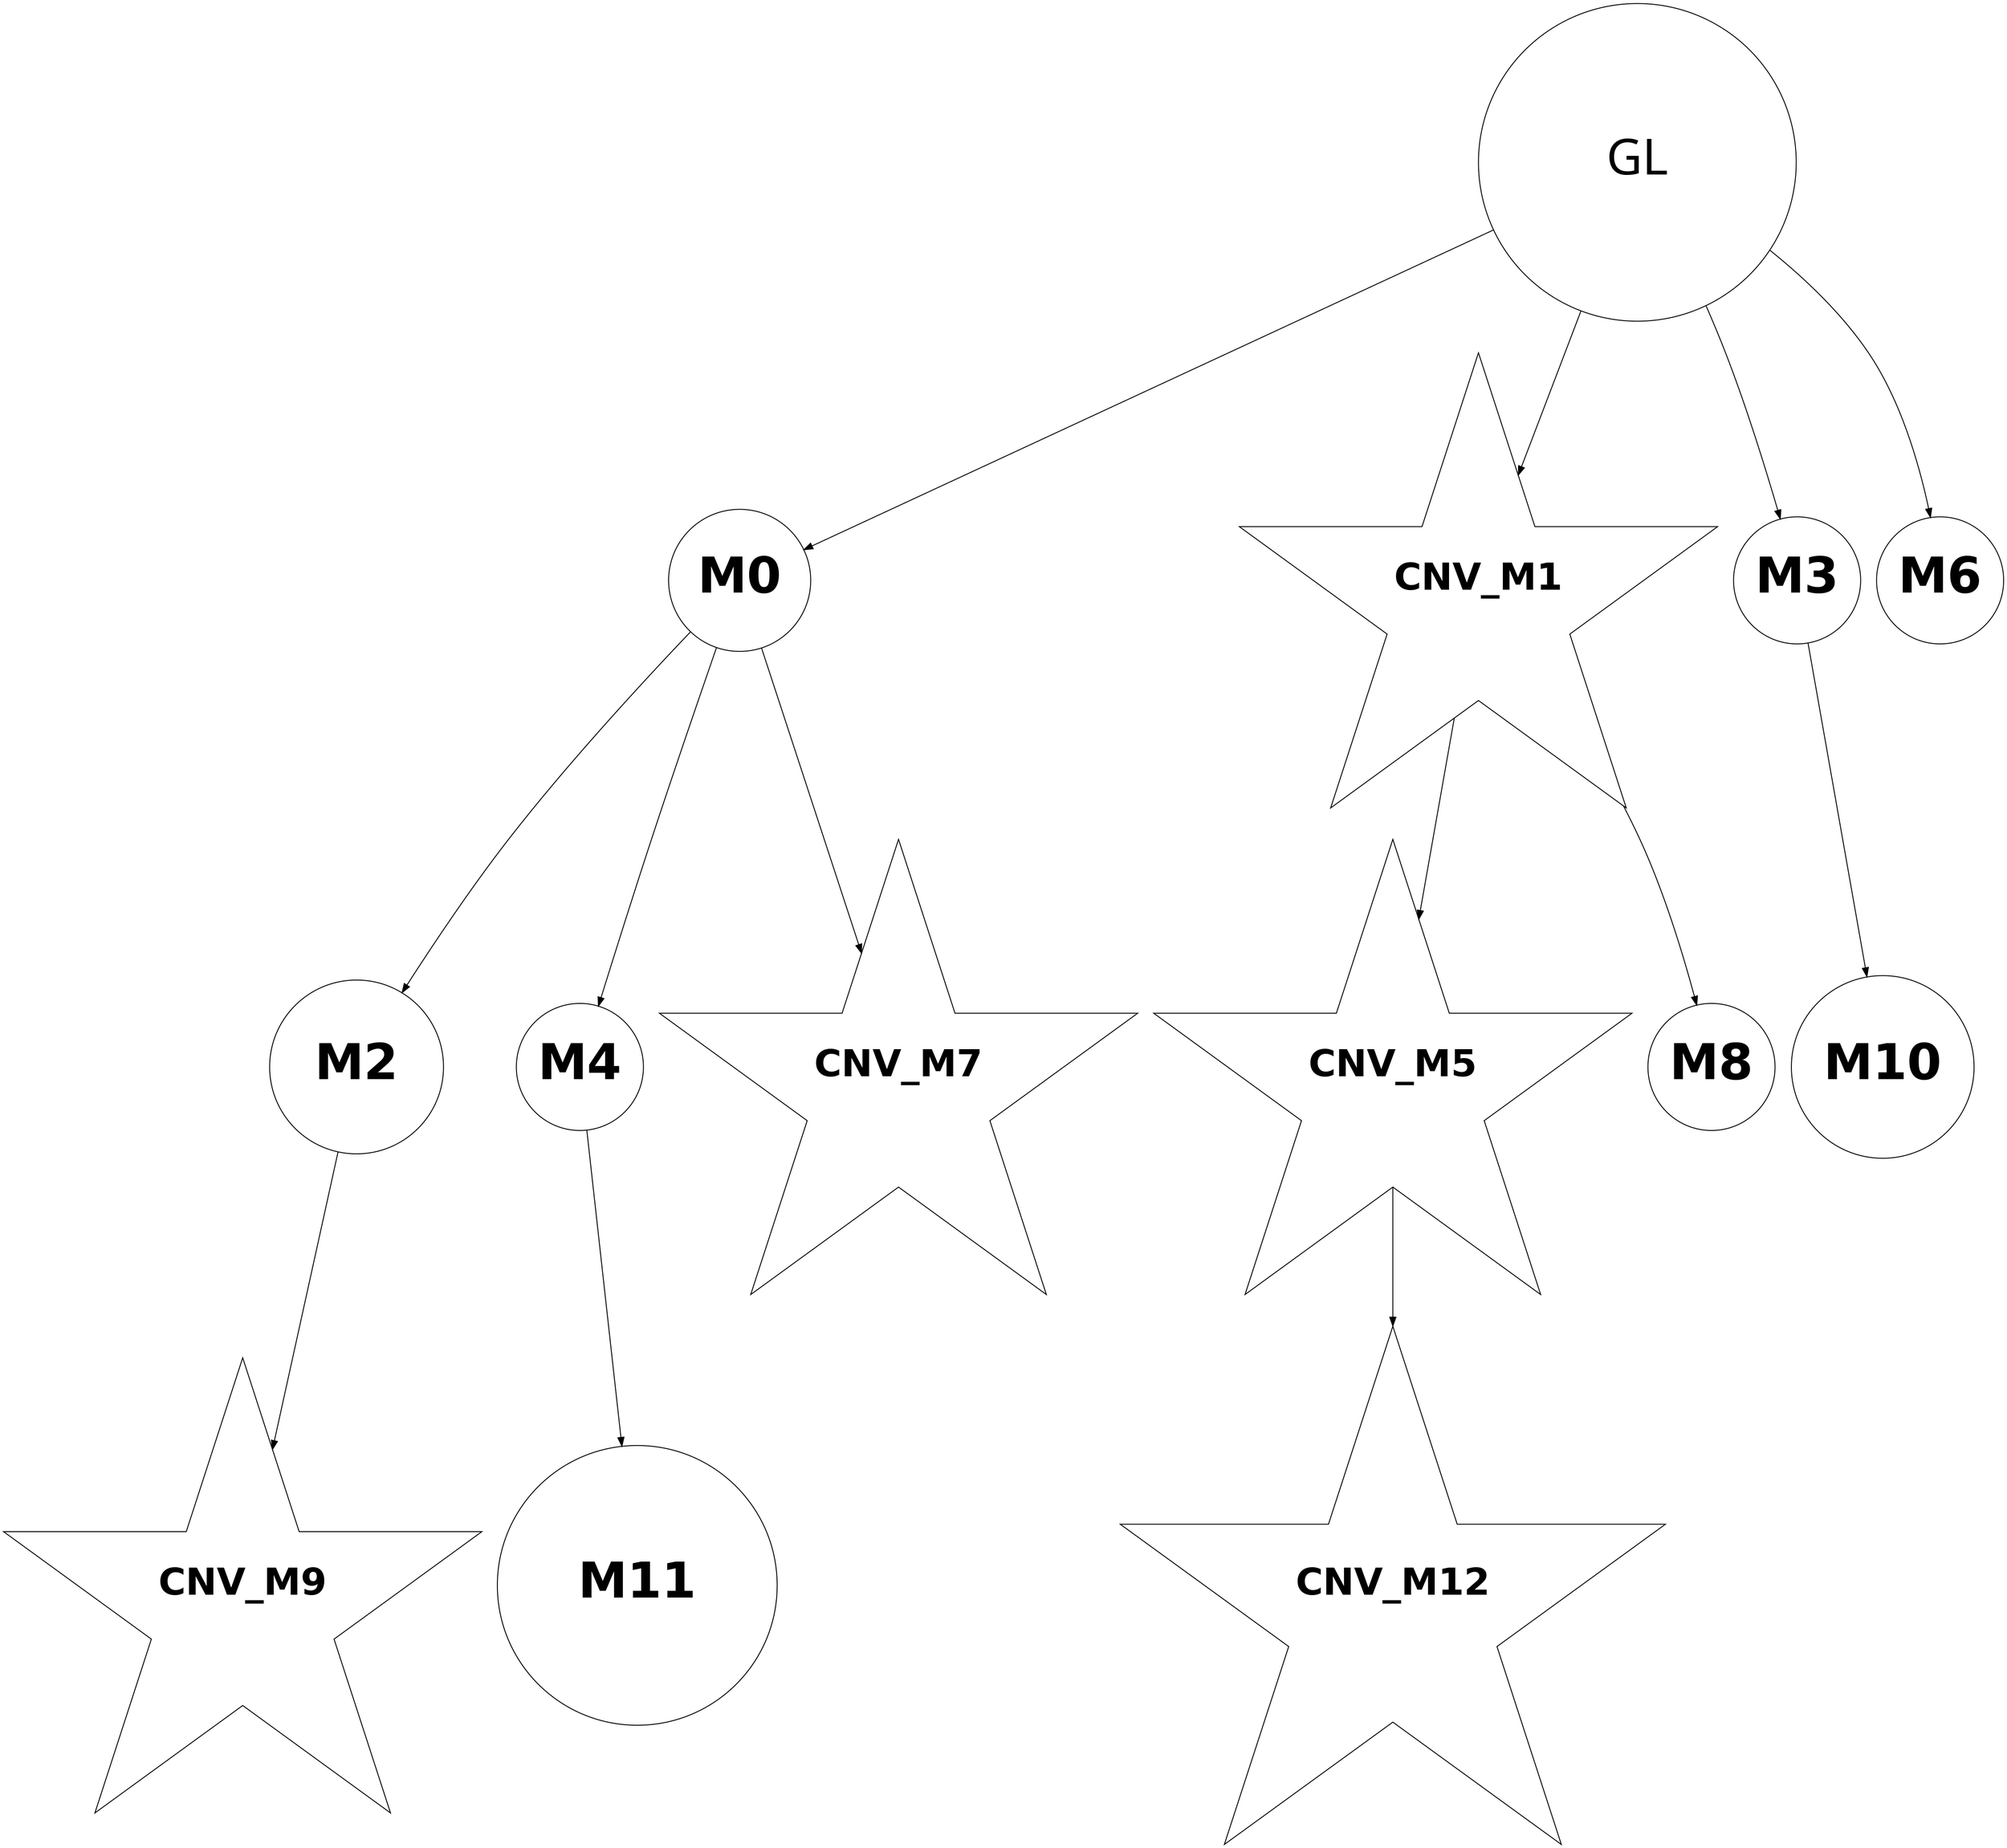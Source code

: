 digraph G { 
0 -> 1;
0 -> 2;
0 -> 4;
0 -> 7;
1 -> 3;
1 -> 5;
1 -> 8;
2 -> 6;
2 -> 9;
3 -> 10;
4 -> 11;
5 -> 12;
6 -> 13;
0 [label="GL" fontname="arial-bold" fontsize=56 width=5 height=5];
1 [shape=circle style=filled fillcolor=white fontname="helvetica-bold" fontsize=56 label="M0" width=2.24 height=2 ];
2 [shape=star style=filled fillcolor=white fontname="helvetica-bold" fontsize=42 label="CNV_M1"];
3 [shape=circle style=filled fillcolor=white fontname="helvetica-bold" fontsize=56 label="M2" width=2.73 height=2 ];
4 [shape=circle style=filled fillcolor=white fontname="helvetica-bold" fontsize=56 label="M3" width=1.28 height=2 ];
5 [shape=circle style=filled fillcolor=white fontname="helvetica-bold" fontsize=56 label="M4" width=1.68 height=2 ];
6 [shape=star style=filled fillcolor=white fontname="helvetica-bold" fontsize=42 label="CNV_M5"];
7 [shape=circle style=filled fillcolor=white fontname="helvetica-bold" fontsize=56 label="M6" width=0.06 height=2 ];
8 [shape=star style=filled fillcolor=white fontname="helvetica-bold" fontsize=42 label="CNV_M7"];
9 [shape=circle style=filled fillcolor=white fontname="helvetica-bold" fontsize=56 label="M8" width=1.84 height=2 ];
10 [shape=star style=filled fillcolor=white fontname="helvetica-bold" fontsize=42 label="CNV_M9"];
11 [shape=circle style=filled fillcolor=white fontname="helvetica-bold" fontsize=56 label="M10" width=2.87 height=2 ];
12 [shape=circle style=filled fillcolor=white fontname="helvetica-bold" fontsize=56 label="M11" width=4.4 height=2 ];
13 [shape=star style=filled fillcolor=white fontname="helvetica-bold" fontsize=42 label="CNV_M12"];
}